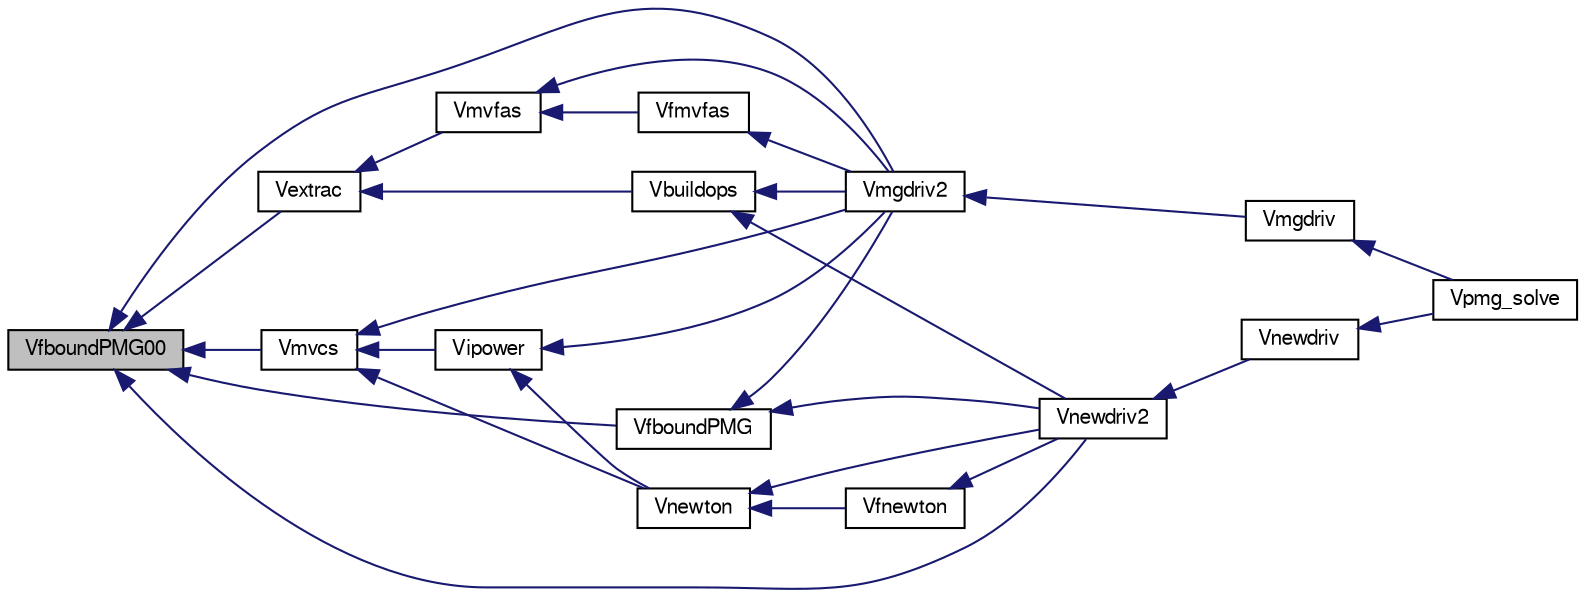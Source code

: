 digraph "VfboundPMG00"
{
  edge [fontname="FreeSans",fontsize="10",labelfontname="FreeSans",labelfontsize="10"];
  node [fontname="FreeSans",fontsize="10",shape=record];
  rankdir="LR";
  Node1 [label="VfboundPMG00",height=0.2,width=0.4,color="black", fillcolor="grey75", style="filled" fontcolor="black"];
  Node1 -> Node2 [dir="back",color="midnightblue",fontsize="10",style="solid",fontname="FreeSans"];
  Node2 [label="Vextrac",height=0.2,width=0.4,color="black", fillcolor="white", style="filled",URL="$group___p_m_g_c.html#gafa446fbf1bb85646b186469db9768ab8",tooltip="Simple injection of a fine grid function into coarse grid."];
  Node2 -> Node3 [dir="back",color="midnightblue",fontsize="10",style="solid",fontname="FreeSans"];
  Node3 [label="Vmvfas",height=0.2,width=0.4,color="black", fillcolor="white", style="filled",URL="$group___p_m_g_c.html#ga671353778588b9a4c30522ed882a161e",tooltip="Nonlinear multilevel method."];
  Node3 -> Node4 [dir="back",color="midnightblue",fontsize="10",style="solid",fontname="FreeSans"];
  Node4 [label="Vmgdriv2",height=0.2,width=0.4,color="black", fillcolor="white", style="filled",URL="$group___p_m_g_c.html#gadc0ebef4376e1de553e49c2b78fd2eee",tooltip="Solves the pde using the multi-grid method."];
  Node4 -> Node5 [dir="back",color="midnightblue",fontsize="10",style="solid",fontname="FreeSans"];
  Node5 [label="Vmgdriv",height=0.2,width=0.4,color="black", fillcolor="white", style="filled",URL="$group___p_m_g_c.html#ga67eecfd194462b66dbad001c2d04234d",tooltip="Multilevel solver driver."];
  Node5 -> Node6 [dir="back",color="midnightblue",fontsize="10",style="solid",fontname="FreeSans"];
  Node6 [label="Vpmg_solve",height=0.2,width=0.4,color="black", fillcolor="white", style="filled",URL="$group___vpmg.html#ga86a44c6ef4ada350900ef88e87428082",tooltip="Solve the PBE using PMG."];
  Node3 -> Node7 [dir="back",color="midnightblue",fontsize="10",style="solid",fontname="FreeSans"];
  Node7 [label="Vfmvfas",height=0.2,width=0.4,color="black", fillcolor="white", style="filled",URL="$group___p_m_g_c.html#ga1be3411a48bb33478420cd2757f2ce10",tooltip="Multigrid nonlinear solve iteration routine."];
  Node7 -> Node4 [dir="back",color="midnightblue",fontsize="10",style="solid",fontname="FreeSans"];
  Node2 -> Node8 [dir="back",color="midnightblue",fontsize="10",style="solid",fontname="FreeSans"];
  Node8 [label="Vbuildops",height=0.2,width=0.4,color="black", fillcolor="white", style="filled",URL="$group___p_m_g_c.html#gab676e77a0ea7fd89e6e93fca248831ae",tooltip="Build operators, boundary arrays, modify affine vectors ido==0: do only fine level ido==1: do only co..."];
  Node8 -> Node4 [dir="back",color="midnightblue",fontsize="10",style="solid",fontname="FreeSans"];
  Node8 -> Node9 [dir="back",color="midnightblue",fontsize="10",style="solid",fontname="FreeSans"];
  Node9 [label="Vnewdriv2",height=0.2,width=0.4,color="black", fillcolor="white", style="filled",URL="$group___p_m_g_c.html#ga28bb35e37a738d808269f4b8b63f4491",tooltip="Solves using Newton&#39;s Method."];
  Node9 -> Node10 [dir="back",color="midnightblue",fontsize="10",style="solid",fontname="FreeSans"];
  Node10 [label="Vnewdriv",height=0.2,width=0.4,color="black", fillcolor="white", style="filled",URL="$group___p_m_g_c.html#ga579debc5cc00c2e8e9901fa65e165a12",tooltip="Driver for the Newton Solver."];
  Node10 -> Node6 [dir="back",color="midnightblue",fontsize="10",style="solid",fontname="FreeSans"];
  Node1 -> Node11 [dir="back",color="midnightblue",fontsize="10",style="solid",fontname="FreeSans"];
  Node11 [label="Vmvcs",height=0.2,width=0.4,color="black", fillcolor="white", style="filled",URL="$group___p_m_g_c.html#gab7f955448bd40d97f3b1b3ac91b9f21c",tooltip="MG helper functions."];
  Node11 -> Node4 [dir="back",color="midnightblue",fontsize="10",style="solid",fontname="FreeSans"];
  Node11 -> Node12 [dir="back",color="midnightblue",fontsize="10",style="solid",fontname="FreeSans"];
  Node12 [label="Vnewton",height=0.2,width=0.4,color="black", fillcolor="white", style="filled",URL="$group___p_m_g_c.html#ga218aef2ec11ca80de45a5bcfa089cd9e",tooltip="Inexact-newton-multilevel method."];
  Node12 -> Node9 [dir="back",color="midnightblue",fontsize="10",style="solid",fontname="FreeSans"];
  Node12 -> Node13 [dir="back",color="midnightblue",fontsize="10",style="solid",fontname="FreeSans"];
  Node13 [label="Vfnewton",height=0.2,width=0.4,color="black", fillcolor="white", style="filled",URL="$group___p_m_g_c.html#gaf57dd61aeb1cc91a734b7ae494998b45",tooltip="Driver routines for the Newton method."];
  Node13 -> Node9 [dir="back",color="midnightblue",fontsize="10",style="solid",fontname="FreeSans"];
  Node11 -> Node14 [dir="back",color="midnightblue",fontsize="10",style="solid",fontname="FreeSans"];
  Node14 [label="Vipower",height=0.2,width=0.4,color="black", fillcolor="white", style="filled",URL="$group___p_m_g_c.html#ga216315908e761d09584f0f4a6613132c",tooltip="Standard inverse power method for minimum eigenvalue estimation."];
  Node14 -> Node4 [dir="back",color="midnightblue",fontsize="10",style="solid",fontname="FreeSans"];
  Node14 -> Node12 [dir="back",color="midnightblue",fontsize="10",style="solid",fontname="FreeSans"];
  Node1 -> Node4 [dir="back",color="midnightblue",fontsize="10",style="solid",fontname="FreeSans"];
  Node1 -> Node15 [dir="back",color="midnightblue",fontsize="10",style="solid",fontname="FreeSans"];
  Node15 [label="VfboundPMG",height=0.2,width=0.4,color="black", fillcolor="white", style="filled",URL="$group___p_m_g_c.html#ga04aca6300210f7c190bda51d25fe2bd4",tooltip="Initialize a grid function to have a certain boundary value,."];
  Node15 -> Node4 [dir="back",color="midnightblue",fontsize="10",style="solid",fontname="FreeSans"];
  Node15 -> Node9 [dir="back",color="midnightblue",fontsize="10",style="solid",fontname="FreeSans"];
  Node1 -> Node9 [dir="back",color="midnightblue",fontsize="10",style="solid",fontname="FreeSans"];
}
